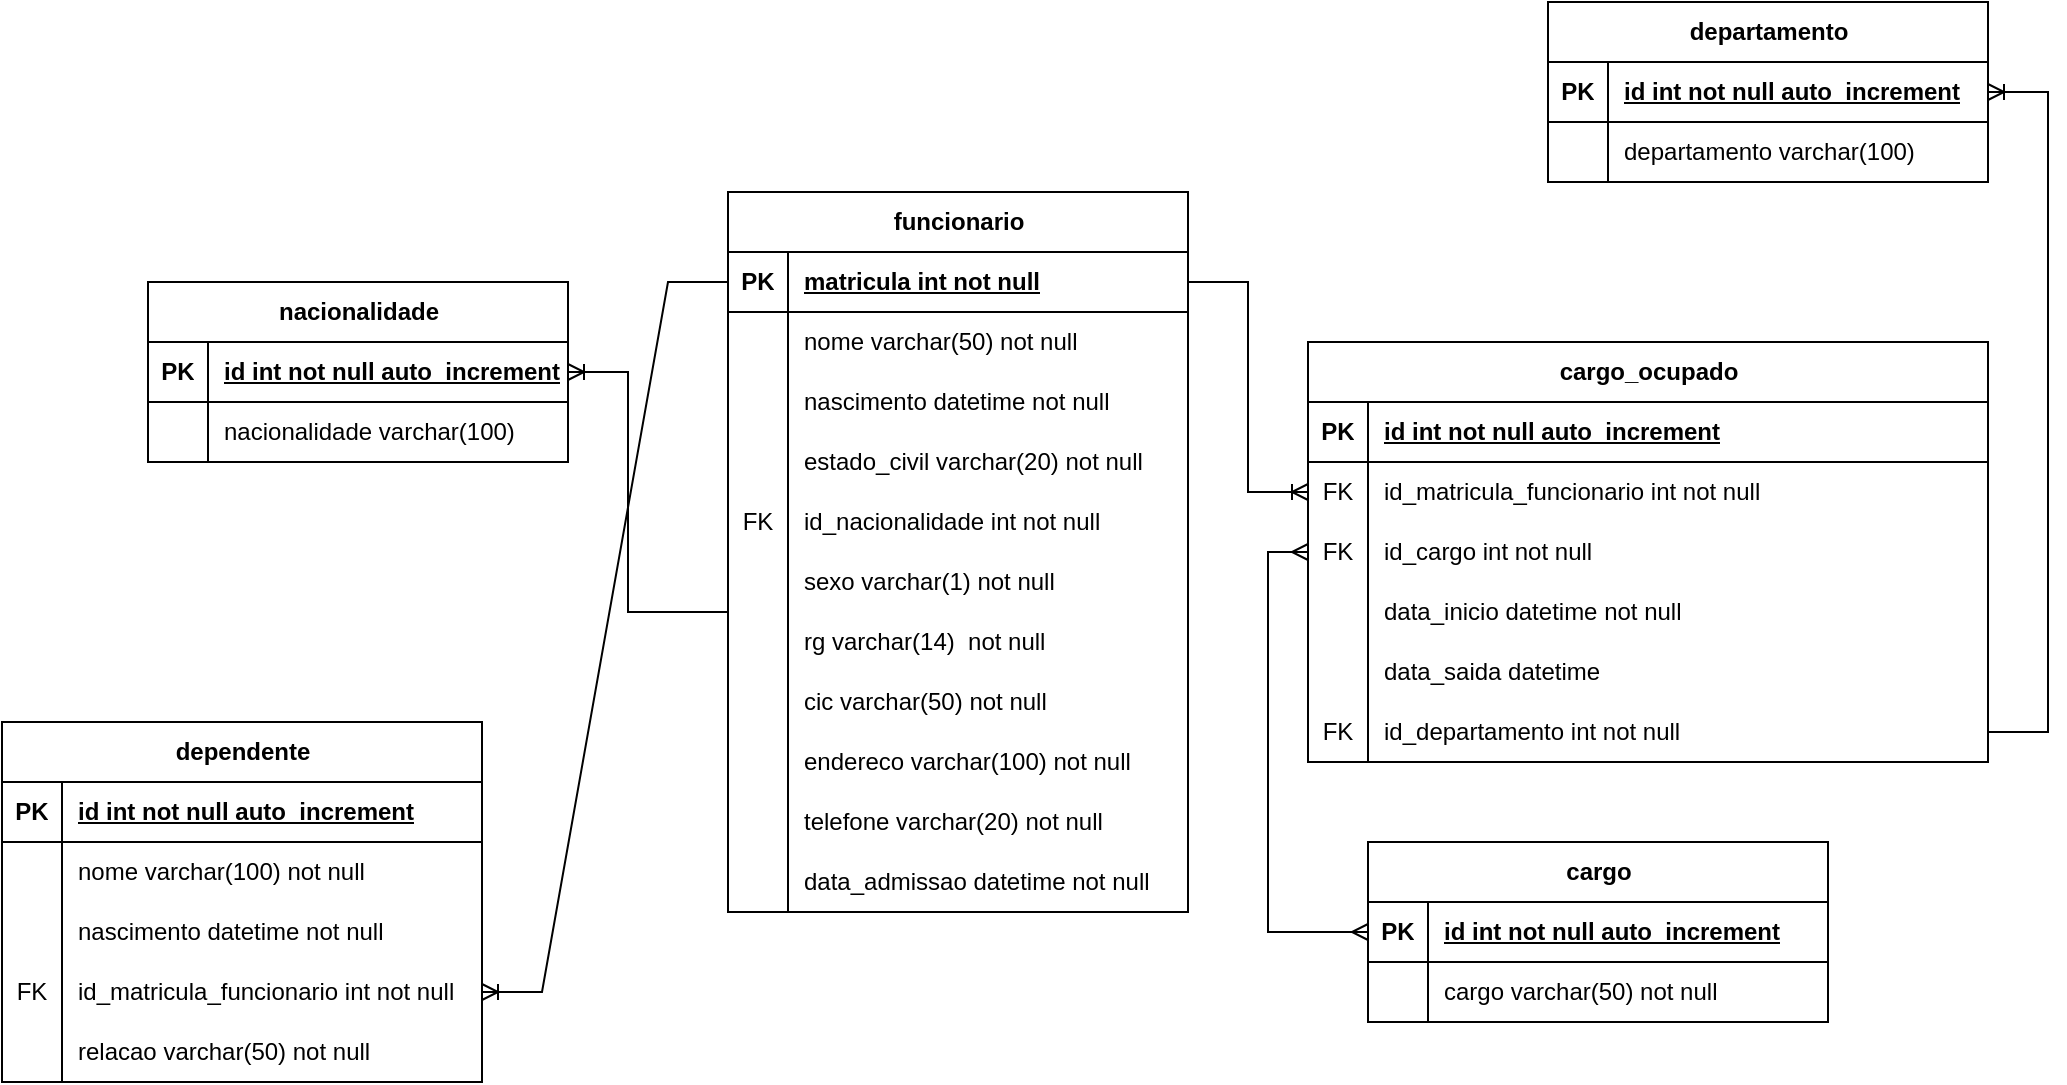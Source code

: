 <mxfile version="24.2.1" type="github">
  <diagram name="Página-1" id="1TtFpi8Hi0oZ-xvCRigc">
    <mxGraphModel dx="2086" dy="672" grid="1" gridSize="10" guides="1" tooltips="1" connect="1" arrows="1" fold="1" page="1" pageScale="1" pageWidth="827" pageHeight="1169" math="0" shadow="0">
      <root>
        <mxCell id="0" />
        <mxCell id="1" parent="0" />
        <mxCell id="z4eCBJAT22C40zUk5_sK-1" value="funcionario" style="shape=table;startSize=30;container=1;collapsible=1;childLayout=tableLayout;fixedRows=1;rowLines=0;fontStyle=1;align=center;resizeLast=1;html=1;" parent="1" vertex="1">
          <mxGeometry x="-50" y="235" width="230" height="360" as="geometry" />
        </mxCell>
        <mxCell id="z4eCBJAT22C40zUk5_sK-2" value="" style="shape=tableRow;horizontal=0;startSize=0;swimlaneHead=0;swimlaneBody=0;fillColor=none;collapsible=0;dropTarget=0;points=[[0,0.5],[1,0.5]];portConstraint=eastwest;top=0;left=0;right=0;bottom=1;" parent="z4eCBJAT22C40zUk5_sK-1" vertex="1">
          <mxGeometry y="30" width="230" height="30" as="geometry" />
        </mxCell>
        <mxCell id="z4eCBJAT22C40zUk5_sK-3" value="PK" style="shape=partialRectangle;connectable=0;fillColor=none;top=0;left=0;bottom=0;right=0;fontStyle=1;overflow=hidden;whiteSpace=wrap;html=1;" parent="z4eCBJAT22C40zUk5_sK-2" vertex="1">
          <mxGeometry width="30" height="30" as="geometry">
            <mxRectangle width="30" height="30" as="alternateBounds" />
          </mxGeometry>
        </mxCell>
        <mxCell id="z4eCBJAT22C40zUk5_sK-4" value="matricula int not null" style="shape=partialRectangle;connectable=0;fillColor=none;top=0;left=0;bottom=0;right=0;align=left;spacingLeft=6;fontStyle=5;overflow=hidden;whiteSpace=wrap;html=1;" parent="z4eCBJAT22C40zUk5_sK-2" vertex="1">
          <mxGeometry x="30" width="200" height="30" as="geometry">
            <mxRectangle width="200" height="30" as="alternateBounds" />
          </mxGeometry>
        </mxCell>
        <mxCell id="z4eCBJAT22C40zUk5_sK-5" value="" style="shape=tableRow;horizontal=0;startSize=0;swimlaneHead=0;swimlaneBody=0;fillColor=none;collapsible=0;dropTarget=0;points=[[0,0.5],[1,0.5]];portConstraint=eastwest;top=0;left=0;right=0;bottom=0;" parent="z4eCBJAT22C40zUk5_sK-1" vertex="1">
          <mxGeometry y="60" width="230" height="30" as="geometry" />
        </mxCell>
        <mxCell id="z4eCBJAT22C40zUk5_sK-6" value="" style="shape=partialRectangle;connectable=0;fillColor=none;top=0;left=0;bottom=0;right=0;editable=1;overflow=hidden;whiteSpace=wrap;html=1;" parent="z4eCBJAT22C40zUk5_sK-5" vertex="1">
          <mxGeometry width="30" height="30" as="geometry">
            <mxRectangle width="30" height="30" as="alternateBounds" />
          </mxGeometry>
        </mxCell>
        <mxCell id="z4eCBJAT22C40zUk5_sK-7" value="nome varchar(50) not null" style="shape=partialRectangle;connectable=0;fillColor=none;top=0;left=0;bottom=0;right=0;align=left;spacingLeft=6;overflow=hidden;whiteSpace=wrap;html=1;" parent="z4eCBJAT22C40zUk5_sK-5" vertex="1">
          <mxGeometry x="30" width="200" height="30" as="geometry">
            <mxRectangle width="200" height="30" as="alternateBounds" />
          </mxGeometry>
        </mxCell>
        <mxCell id="z4eCBJAT22C40zUk5_sK-8" value="" style="shape=tableRow;horizontal=0;startSize=0;swimlaneHead=0;swimlaneBody=0;fillColor=none;collapsible=0;dropTarget=0;points=[[0,0.5],[1,0.5]];portConstraint=eastwest;top=0;left=0;right=0;bottom=0;" parent="z4eCBJAT22C40zUk5_sK-1" vertex="1">
          <mxGeometry y="90" width="230" height="30" as="geometry" />
        </mxCell>
        <mxCell id="z4eCBJAT22C40zUk5_sK-9" value="" style="shape=partialRectangle;connectable=0;fillColor=none;top=0;left=0;bottom=0;right=0;editable=1;overflow=hidden;whiteSpace=wrap;html=1;" parent="z4eCBJAT22C40zUk5_sK-8" vertex="1">
          <mxGeometry width="30" height="30" as="geometry">
            <mxRectangle width="30" height="30" as="alternateBounds" />
          </mxGeometry>
        </mxCell>
        <mxCell id="z4eCBJAT22C40zUk5_sK-10" value="nascimento datetime not null" style="shape=partialRectangle;connectable=0;fillColor=none;top=0;left=0;bottom=0;right=0;align=left;spacingLeft=6;overflow=hidden;whiteSpace=wrap;html=1;" parent="z4eCBJAT22C40zUk5_sK-8" vertex="1">
          <mxGeometry x="30" width="200" height="30" as="geometry">
            <mxRectangle width="200" height="30" as="alternateBounds" />
          </mxGeometry>
        </mxCell>
        <mxCell id="z4eCBJAT22C40zUk5_sK-11" value="" style="shape=tableRow;horizontal=0;startSize=0;swimlaneHead=0;swimlaneBody=0;fillColor=none;collapsible=0;dropTarget=0;points=[[0,0.5],[1,0.5]];portConstraint=eastwest;top=0;left=0;right=0;bottom=0;" parent="z4eCBJAT22C40zUk5_sK-1" vertex="1">
          <mxGeometry y="120" width="230" height="30" as="geometry" />
        </mxCell>
        <mxCell id="z4eCBJAT22C40zUk5_sK-12" value="" style="shape=partialRectangle;connectable=0;fillColor=none;top=0;left=0;bottom=0;right=0;editable=1;overflow=hidden;whiteSpace=wrap;html=1;" parent="z4eCBJAT22C40zUk5_sK-11" vertex="1">
          <mxGeometry width="30" height="30" as="geometry">
            <mxRectangle width="30" height="30" as="alternateBounds" />
          </mxGeometry>
        </mxCell>
        <mxCell id="z4eCBJAT22C40zUk5_sK-13" value="estado_civil varchar(20) not null" style="shape=partialRectangle;connectable=0;fillColor=none;top=0;left=0;bottom=0;right=0;align=left;spacingLeft=6;overflow=hidden;whiteSpace=wrap;html=1;" parent="z4eCBJAT22C40zUk5_sK-11" vertex="1">
          <mxGeometry x="30" width="200" height="30" as="geometry">
            <mxRectangle width="200" height="30" as="alternateBounds" />
          </mxGeometry>
        </mxCell>
        <mxCell id="z4eCBJAT22C40zUk5_sK-15" value="" style="shape=tableRow;horizontal=0;startSize=0;swimlaneHead=0;swimlaneBody=0;fillColor=none;collapsible=0;dropTarget=0;points=[[0,0.5],[1,0.5]];portConstraint=eastwest;top=0;left=0;right=0;bottom=0;" parent="z4eCBJAT22C40zUk5_sK-1" vertex="1">
          <mxGeometry y="150" width="230" height="30" as="geometry" />
        </mxCell>
        <mxCell id="z4eCBJAT22C40zUk5_sK-16" value="FK" style="shape=partialRectangle;connectable=0;fillColor=none;top=0;left=0;bottom=0;right=0;editable=1;overflow=hidden;whiteSpace=wrap;html=1;" parent="z4eCBJAT22C40zUk5_sK-15" vertex="1">
          <mxGeometry width="30" height="30" as="geometry">
            <mxRectangle width="30" height="30" as="alternateBounds" />
          </mxGeometry>
        </mxCell>
        <mxCell id="z4eCBJAT22C40zUk5_sK-17" value="id_nacionalidade int not null" style="shape=partialRectangle;connectable=0;fillColor=none;top=0;left=0;bottom=0;right=0;align=left;spacingLeft=6;overflow=hidden;whiteSpace=wrap;html=1;" parent="z4eCBJAT22C40zUk5_sK-15" vertex="1">
          <mxGeometry x="30" width="200" height="30" as="geometry">
            <mxRectangle width="200" height="30" as="alternateBounds" />
          </mxGeometry>
        </mxCell>
        <mxCell id="z4eCBJAT22C40zUk5_sK-18" value="" style="shape=tableRow;horizontal=0;startSize=0;swimlaneHead=0;swimlaneBody=0;fillColor=none;collapsible=0;dropTarget=0;points=[[0,0.5],[1,0.5]];portConstraint=eastwest;top=0;left=0;right=0;bottom=0;" parent="z4eCBJAT22C40zUk5_sK-1" vertex="1">
          <mxGeometry y="180" width="230" height="30" as="geometry" />
        </mxCell>
        <mxCell id="z4eCBJAT22C40zUk5_sK-19" value="" style="shape=partialRectangle;connectable=0;fillColor=none;top=0;left=0;bottom=0;right=0;editable=1;overflow=hidden;whiteSpace=wrap;html=1;" parent="z4eCBJAT22C40zUk5_sK-18" vertex="1">
          <mxGeometry width="30" height="30" as="geometry">
            <mxRectangle width="30" height="30" as="alternateBounds" />
          </mxGeometry>
        </mxCell>
        <mxCell id="z4eCBJAT22C40zUk5_sK-20" value="sexo varchar(1) not null" style="shape=partialRectangle;connectable=0;fillColor=none;top=0;left=0;bottom=0;right=0;align=left;spacingLeft=6;overflow=hidden;whiteSpace=wrap;html=1;" parent="z4eCBJAT22C40zUk5_sK-18" vertex="1">
          <mxGeometry x="30" width="200" height="30" as="geometry">
            <mxRectangle width="200" height="30" as="alternateBounds" />
          </mxGeometry>
        </mxCell>
        <mxCell id="z4eCBJAT22C40zUk5_sK-21" value="" style="shape=tableRow;horizontal=0;startSize=0;swimlaneHead=0;swimlaneBody=0;fillColor=none;collapsible=0;dropTarget=0;points=[[0,0.5],[1,0.5]];portConstraint=eastwest;top=0;left=0;right=0;bottom=0;" parent="z4eCBJAT22C40zUk5_sK-1" vertex="1">
          <mxGeometry y="210" width="230" height="30" as="geometry" />
        </mxCell>
        <mxCell id="z4eCBJAT22C40zUk5_sK-22" value="" style="shape=partialRectangle;connectable=0;fillColor=none;top=0;left=0;bottom=0;right=0;editable=1;overflow=hidden;whiteSpace=wrap;html=1;" parent="z4eCBJAT22C40zUk5_sK-21" vertex="1">
          <mxGeometry width="30" height="30" as="geometry">
            <mxRectangle width="30" height="30" as="alternateBounds" />
          </mxGeometry>
        </mxCell>
        <mxCell id="z4eCBJAT22C40zUk5_sK-23" value="rg varchar(14)&amp;nbsp; not null" style="shape=partialRectangle;connectable=0;fillColor=none;top=0;left=0;bottom=0;right=0;align=left;spacingLeft=6;overflow=hidden;whiteSpace=wrap;html=1;" parent="z4eCBJAT22C40zUk5_sK-21" vertex="1">
          <mxGeometry x="30" width="200" height="30" as="geometry">
            <mxRectangle width="200" height="30" as="alternateBounds" />
          </mxGeometry>
        </mxCell>
        <mxCell id="z4eCBJAT22C40zUk5_sK-24" value="" style="shape=tableRow;horizontal=0;startSize=0;swimlaneHead=0;swimlaneBody=0;fillColor=none;collapsible=0;dropTarget=0;points=[[0,0.5],[1,0.5]];portConstraint=eastwest;top=0;left=0;right=0;bottom=0;" parent="z4eCBJAT22C40zUk5_sK-1" vertex="1">
          <mxGeometry y="240" width="230" height="30" as="geometry" />
        </mxCell>
        <mxCell id="z4eCBJAT22C40zUk5_sK-25" value="" style="shape=partialRectangle;connectable=0;fillColor=none;top=0;left=0;bottom=0;right=0;editable=1;overflow=hidden;whiteSpace=wrap;html=1;" parent="z4eCBJAT22C40zUk5_sK-24" vertex="1">
          <mxGeometry width="30" height="30" as="geometry">
            <mxRectangle width="30" height="30" as="alternateBounds" />
          </mxGeometry>
        </mxCell>
        <mxCell id="z4eCBJAT22C40zUk5_sK-26" value="cic varchar(50) not null" style="shape=partialRectangle;connectable=0;fillColor=none;top=0;left=0;bottom=0;right=0;align=left;spacingLeft=6;overflow=hidden;whiteSpace=wrap;html=1;" parent="z4eCBJAT22C40zUk5_sK-24" vertex="1">
          <mxGeometry x="30" width="200" height="30" as="geometry">
            <mxRectangle width="200" height="30" as="alternateBounds" />
          </mxGeometry>
        </mxCell>
        <mxCell id="z4eCBJAT22C40zUk5_sK-27" value="" style="shape=tableRow;horizontal=0;startSize=0;swimlaneHead=0;swimlaneBody=0;fillColor=none;collapsible=0;dropTarget=0;points=[[0,0.5],[1,0.5]];portConstraint=eastwest;top=0;left=0;right=0;bottom=0;" parent="z4eCBJAT22C40zUk5_sK-1" vertex="1">
          <mxGeometry y="270" width="230" height="30" as="geometry" />
        </mxCell>
        <mxCell id="z4eCBJAT22C40zUk5_sK-28" value="" style="shape=partialRectangle;connectable=0;fillColor=none;top=0;left=0;bottom=0;right=0;editable=1;overflow=hidden;whiteSpace=wrap;html=1;" parent="z4eCBJAT22C40zUk5_sK-27" vertex="1">
          <mxGeometry width="30" height="30" as="geometry">
            <mxRectangle width="30" height="30" as="alternateBounds" />
          </mxGeometry>
        </mxCell>
        <mxCell id="z4eCBJAT22C40zUk5_sK-29" value="endereco varchar(100) not null" style="shape=partialRectangle;connectable=0;fillColor=none;top=0;left=0;bottom=0;right=0;align=left;spacingLeft=6;overflow=hidden;whiteSpace=wrap;html=1;" parent="z4eCBJAT22C40zUk5_sK-27" vertex="1">
          <mxGeometry x="30" width="200" height="30" as="geometry">
            <mxRectangle width="200" height="30" as="alternateBounds" />
          </mxGeometry>
        </mxCell>
        <mxCell id="z4eCBJAT22C40zUk5_sK-30" value="" style="shape=tableRow;horizontal=0;startSize=0;swimlaneHead=0;swimlaneBody=0;fillColor=none;collapsible=0;dropTarget=0;points=[[0,0.5],[1,0.5]];portConstraint=eastwest;top=0;left=0;right=0;bottom=0;" parent="z4eCBJAT22C40zUk5_sK-1" vertex="1">
          <mxGeometry y="300" width="230" height="30" as="geometry" />
        </mxCell>
        <mxCell id="z4eCBJAT22C40zUk5_sK-31" value="" style="shape=partialRectangle;connectable=0;fillColor=none;top=0;left=0;bottom=0;right=0;editable=1;overflow=hidden;whiteSpace=wrap;html=1;" parent="z4eCBJAT22C40zUk5_sK-30" vertex="1">
          <mxGeometry width="30" height="30" as="geometry">
            <mxRectangle width="30" height="30" as="alternateBounds" />
          </mxGeometry>
        </mxCell>
        <mxCell id="z4eCBJAT22C40zUk5_sK-32" value="telefone varchar(20) not null" style="shape=partialRectangle;connectable=0;fillColor=none;top=0;left=0;bottom=0;right=0;align=left;spacingLeft=6;overflow=hidden;whiteSpace=wrap;html=1;" parent="z4eCBJAT22C40zUk5_sK-30" vertex="1">
          <mxGeometry x="30" width="200" height="30" as="geometry">
            <mxRectangle width="200" height="30" as="alternateBounds" />
          </mxGeometry>
        </mxCell>
        <mxCell id="z4eCBJAT22C40zUk5_sK-33" value="" style="shape=tableRow;horizontal=0;startSize=0;swimlaneHead=0;swimlaneBody=0;fillColor=none;collapsible=0;dropTarget=0;points=[[0,0.5],[1,0.5]];portConstraint=eastwest;top=0;left=0;right=0;bottom=0;" parent="z4eCBJAT22C40zUk5_sK-1" vertex="1">
          <mxGeometry y="330" width="230" height="30" as="geometry" />
        </mxCell>
        <mxCell id="z4eCBJAT22C40zUk5_sK-34" value="" style="shape=partialRectangle;connectable=0;fillColor=none;top=0;left=0;bottom=0;right=0;editable=1;overflow=hidden;whiteSpace=wrap;html=1;" parent="z4eCBJAT22C40zUk5_sK-33" vertex="1">
          <mxGeometry width="30" height="30" as="geometry">
            <mxRectangle width="30" height="30" as="alternateBounds" />
          </mxGeometry>
        </mxCell>
        <mxCell id="z4eCBJAT22C40zUk5_sK-35" value="data_admissao datetime not null" style="shape=partialRectangle;connectable=0;fillColor=none;top=0;left=0;bottom=0;right=0;align=left;spacingLeft=6;overflow=hidden;whiteSpace=wrap;html=1;" parent="z4eCBJAT22C40zUk5_sK-33" vertex="1">
          <mxGeometry x="30" width="200" height="30" as="geometry">
            <mxRectangle width="200" height="30" as="alternateBounds" />
          </mxGeometry>
        </mxCell>
        <mxCell id="z4eCBJAT22C40zUk5_sK-42" value="cargo" style="shape=table;startSize=30;container=1;collapsible=1;childLayout=tableLayout;fixedRows=1;rowLines=0;fontStyle=1;align=center;resizeLast=1;html=1;" parent="1" vertex="1">
          <mxGeometry x="270" y="560" width="230" height="90" as="geometry" />
        </mxCell>
        <mxCell id="z4eCBJAT22C40zUk5_sK-43" value="" style="shape=tableRow;horizontal=0;startSize=0;swimlaneHead=0;swimlaneBody=0;fillColor=none;collapsible=0;dropTarget=0;points=[[0,0.5],[1,0.5]];portConstraint=eastwest;top=0;left=0;right=0;bottom=1;" parent="z4eCBJAT22C40zUk5_sK-42" vertex="1">
          <mxGeometry y="30" width="230" height="30" as="geometry" />
        </mxCell>
        <mxCell id="z4eCBJAT22C40zUk5_sK-44" value="PK" style="shape=partialRectangle;connectable=0;fillColor=none;top=0;left=0;bottom=0;right=0;fontStyle=1;overflow=hidden;whiteSpace=wrap;html=1;" parent="z4eCBJAT22C40zUk5_sK-43" vertex="1">
          <mxGeometry width="30" height="30" as="geometry">
            <mxRectangle width="30" height="30" as="alternateBounds" />
          </mxGeometry>
        </mxCell>
        <mxCell id="z4eCBJAT22C40zUk5_sK-45" value="id int not null auto_increment" style="shape=partialRectangle;connectable=0;fillColor=none;top=0;left=0;bottom=0;right=0;align=left;spacingLeft=6;fontStyle=5;overflow=hidden;whiteSpace=wrap;html=1;" parent="z4eCBJAT22C40zUk5_sK-43" vertex="1">
          <mxGeometry x="30" width="200" height="30" as="geometry">
            <mxRectangle width="200" height="30" as="alternateBounds" />
          </mxGeometry>
        </mxCell>
        <mxCell id="z4eCBJAT22C40zUk5_sK-46" value="" style="shape=tableRow;horizontal=0;startSize=0;swimlaneHead=0;swimlaneBody=0;fillColor=none;collapsible=0;dropTarget=0;points=[[0,0.5],[1,0.5]];portConstraint=eastwest;top=0;left=0;right=0;bottom=0;" parent="z4eCBJAT22C40zUk5_sK-42" vertex="1">
          <mxGeometry y="60" width="230" height="30" as="geometry" />
        </mxCell>
        <mxCell id="z4eCBJAT22C40zUk5_sK-47" value="" style="shape=partialRectangle;connectable=0;fillColor=none;top=0;left=0;bottom=0;right=0;editable=1;overflow=hidden;whiteSpace=wrap;html=1;" parent="z4eCBJAT22C40zUk5_sK-46" vertex="1">
          <mxGeometry width="30" height="30" as="geometry">
            <mxRectangle width="30" height="30" as="alternateBounds" />
          </mxGeometry>
        </mxCell>
        <mxCell id="z4eCBJAT22C40zUk5_sK-48" value="cargo varchar(50) not null" style="shape=partialRectangle;connectable=0;fillColor=none;top=0;left=0;bottom=0;right=0;align=left;spacingLeft=6;overflow=hidden;whiteSpace=wrap;html=1;" parent="z4eCBJAT22C40zUk5_sK-46" vertex="1">
          <mxGeometry x="30" width="200" height="30" as="geometry">
            <mxRectangle width="200" height="30" as="alternateBounds" />
          </mxGeometry>
        </mxCell>
        <mxCell id="z4eCBJAT22C40zUk5_sK-55" value="cargo_ocupado" style="shape=table;startSize=30;container=1;collapsible=1;childLayout=tableLayout;fixedRows=1;rowLines=0;fontStyle=1;align=center;resizeLast=1;html=1;" parent="1" vertex="1">
          <mxGeometry x="240" y="310" width="340" height="210" as="geometry" />
        </mxCell>
        <mxCell id="z4eCBJAT22C40zUk5_sK-56" value="" style="shape=tableRow;horizontal=0;startSize=0;swimlaneHead=0;swimlaneBody=0;fillColor=none;collapsible=0;dropTarget=0;points=[[0,0.5],[1,0.5]];portConstraint=eastwest;top=0;left=0;right=0;bottom=1;" parent="z4eCBJAT22C40zUk5_sK-55" vertex="1">
          <mxGeometry y="30" width="340" height="30" as="geometry" />
        </mxCell>
        <mxCell id="z4eCBJAT22C40zUk5_sK-57" value="PK" style="shape=partialRectangle;connectable=0;fillColor=none;top=0;left=0;bottom=0;right=0;fontStyle=1;overflow=hidden;whiteSpace=wrap;html=1;" parent="z4eCBJAT22C40zUk5_sK-56" vertex="1">
          <mxGeometry width="30" height="30" as="geometry">
            <mxRectangle width="30" height="30" as="alternateBounds" />
          </mxGeometry>
        </mxCell>
        <mxCell id="z4eCBJAT22C40zUk5_sK-58" value="id int not null auto_increment" style="shape=partialRectangle;connectable=0;fillColor=none;top=0;left=0;bottom=0;right=0;align=left;spacingLeft=6;fontStyle=5;overflow=hidden;whiteSpace=wrap;html=1;" parent="z4eCBJAT22C40zUk5_sK-56" vertex="1">
          <mxGeometry x="30" width="310" height="30" as="geometry">
            <mxRectangle width="310" height="30" as="alternateBounds" />
          </mxGeometry>
        </mxCell>
        <mxCell id="z4eCBJAT22C40zUk5_sK-59" value="" style="shape=tableRow;horizontal=0;startSize=0;swimlaneHead=0;swimlaneBody=0;fillColor=none;collapsible=0;dropTarget=0;points=[[0,0.5],[1,0.5]];portConstraint=eastwest;top=0;left=0;right=0;bottom=0;" parent="z4eCBJAT22C40zUk5_sK-55" vertex="1">
          <mxGeometry y="60" width="340" height="30" as="geometry" />
        </mxCell>
        <mxCell id="z4eCBJAT22C40zUk5_sK-60" value="FK" style="shape=partialRectangle;connectable=0;fillColor=none;top=0;left=0;bottom=0;right=0;editable=1;overflow=hidden;whiteSpace=wrap;html=1;" parent="z4eCBJAT22C40zUk5_sK-59" vertex="1">
          <mxGeometry width="30" height="30" as="geometry">
            <mxRectangle width="30" height="30" as="alternateBounds" />
          </mxGeometry>
        </mxCell>
        <mxCell id="z4eCBJAT22C40zUk5_sK-61" value="id_matricula_funcionario int not null&amp;nbsp;" style="shape=partialRectangle;connectable=0;fillColor=none;top=0;left=0;bottom=0;right=0;align=left;spacingLeft=6;overflow=hidden;whiteSpace=wrap;html=1;" parent="z4eCBJAT22C40zUk5_sK-59" vertex="1">
          <mxGeometry x="30" width="310" height="30" as="geometry">
            <mxRectangle width="310" height="30" as="alternateBounds" />
          </mxGeometry>
        </mxCell>
        <mxCell id="z4eCBJAT22C40zUk5_sK-62" value="" style="shape=tableRow;horizontal=0;startSize=0;swimlaneHead=0;swimlaneBody=0;fillColor=none;collapsible=0;dropTarget=0;points=[[0,0.5],[1,0.5]];portConstraint=eastwest;top=0;left=0;right=0;bottom=0;" parent="z4eCBJAT22C40zUk5_sK-55" vertex="1">
          <mxGeometry y="90" width="340" height="30" as="geometry" />
        </mxCell>
        <mxCell id="z4eCBJAT22C40zUk5_sK-63" value="FK" style="shape=partialRectangle;connectable=0;fillColor=none;top=0;left=0;bottom=0;right=0;editable=1;overflow=hidden;whiteSpace=wrap;html=1;" parent="z4eCBJAT22C40zUk5_sK-62" vertex="1">
          <mxGeometry width="30" height="30" as="geometry">
            <mxRectangle width="30" height="30" as="alternateBounds" />
          </mxGeometry>
        </mxCell>
        <mxCell id="z4eCBJAT22C40zUk5_sK-64" value="id_cargo int not null" style="shape=partialRectangle;connectable=0;fillColor=none;top=0;left=0;bottom=0;right=0;align=left;spacingLeft=6;overflow=hidden;whiteSpace=wrap;html=1;" parent="z4eCBJAT22C40zUk5_sK-62" vertex="1">
          <mxGeometry x="30" width="310" height="30" as="geometry">
            <mxRectangle width="310" height="30" as="alternateBounds" />
          </mxGeometry>
        </mxCell>
        <mxCell id="z4eCBJAT22C40zUk5_sK-65" value="" style="shape=tableRow;horizontal=0;startSize=0;swimlaneHead=0;swimlaneBody=0;fillColor=none;collapsible=0;dropTarget=0;points=[[0,0.5],[1,0.5]];portConstraint=eastwest;top=0;left=0;right=0;bottom=0;" parent="z4eCBJAT22C40zUk5_sK-55" vertex="1">
          <mxGeometry y="120" width="340" height="30" as="geometry" />
        </mxCell>
        <mxCell id="z4eCBJAT22C40zUk5_sK-66" value="" style="shape=partialRectangle;connectable=0;fillColor=none;top=0;left=0;bottom=0;right=0;editable=1;overflow=hidden;whiteSpace=wrap;html=1;" parent="z4eCBJAT22C40zUk5_sK-65" vertex="1">
          <mxGeometry width="30" height="30" as="geometry">
            <mxRectangle width="30" height="30" as="alternateBounds" />
          </mxGeometry>
        </mxCell>
        <mxCell id="z4eCBJAT22C40zUk5_sK-67" value="data_inicio datetime not null" style="shape=partialRectangle;connectable=0;fillColor=none;top=0;left=0;bottom=0;right=0;align=left;spacingLeft=6;overflow=hidden;whiteSpace=wrap;html=1;" parent="z4eCBJAT22C40zUk5_sK-65" vertex="1">
          <mxGeometry x="30" width="310" height="30" as="geometry">
            <mxRectangle width="310" height="30" as="alternateBounds" />
          </mxGeometry>
        </mxCell>
        <mxCell id="z4eCBJAT22C40zUk5_sK-68" value="" style="shape=tableRow;horizontal=0;startSize=0;swimlaneHead=0;swimlaneBody=0;fillColor=none;collapsible=0;dropTarget=0;points=[[0,0.5],[1,0.5]];portConstraint=eastwest;top=0;left=0;right=0;bottom=0;" parent="z4eCBJAT22C40zUk5_sK-55" vertex="1">
          <mxGeometry y="150" width="340" height="30" as="geometry" />
        </mxCell>
        <mxCell id="z4eCBJAT22C40zUk5_sK-69" value="" style="shape=partialRectangle;connectable=0;fillColor=none;top=0;left=0;bottom=0;right=0;editable=1;overflow=hidden;whiteSpace=wrap;html=1;" parent="z4eCBJAT22C40zUk5_sK-68" vertex="1">
          <mxGeometry width="30" height="30" as="geometry">
            <mxRectangle width="30" height="30" as="alternateBounds" />
          </mxGeometry>
        </mxCell>
        <mxCell id="z4eCBJAT22C40zUk5_sK-70" value="data_saida datetime" style="shape=partialRectangle;connectable=0;fillColor=none;top=0;left=0;bottom=0;right=0;align=left;spacingLeft=6;overflow=hidden;whiteSpace=wrap;html=1;" parent="z4eCBJAT22C40zUk5_sK-68" vertex="1">
          <mxGeometry x="30" width="310" height="30" as="geometry">
            <mxRectangle width="310" height="30" as="alternateBounds" />
          </mxGeometry>
        </mxCell>
        <mxCell id="c5dxAG_aaDILn6Ij3w8b-14" value="" style="shape=tableRow;horizontal=0;startSize=0;swimlaneHead=0;swimlaneBody=0;fillColor=none;collapsible=0;dropTarget=0;points=[[0,0.5],[1,0.5]];portConstraint=eastwest;top=0;left=0;right=0;bottom=0;" vertex="1" parent="z4eCBJAT22C40zUk5_sK-55">
          <mxGeometry y="180" width="340" height="30" as="geometry" />
        </mxCell>
        <mxCell id="c5dxAG_aaDILn6Ij3w8b-15" value="FK" style="shape=partialRectangle;connectable=0;fillColor=none;top=0;left=0;bottom=0;right=0;editable=1;overflow=hidden;whiteSpace=wrap;html=1;" vertex="1" parent="c5dxAG_aaDILn6Ij3w8b-14">
          <mxGeometry width="30" height="30" as="geometry">
            <mxRectangle width="30" height="30" as="alternateBounds" />
          </mxGeometry>
        </mxCell>
        <mxCell id="c5dxAG_aaDILn6Ij3w8b-16" value="id_departamento int not null" style="shape=partialRectangle;connectable=0;fillColor=none;top=0;left=0;bottom=0;right=0;align=left;spacingLeft=6;overflow=hidden;whiteSpace=wrap;html=1;" vertex="1" parent="c5dxAG_aaDILn6Ij3w8b-14">
          <mxGeometry x="30" width="310" height="30" as="geometry">
            <mxRectangle width="310" height="30" as="alternateBounds" />
          </mxGeometry>
        </mxCell>
        <mxCell id="z4eCBJAT22C40zUk5_sK-71" value="nacionalidade" style="shape=table;startSize=30;container=1;collapsible=1;childLayout=tableLayout;fixedRows=1;rowLines=0;fontStyle=1;align=center;resizeLast=1;html=1;" parent="1" vertex="1">
          <mxGeometry x="-340" y="280" width="210" height="90" as="geometry" />
        </mxCell>
        <mxCell id="z4eCBJAT22C40zUk5_sK-72" value="" style="shape=tableRow;horizontal=0;startSize=0;swimlaneHead=0;swimlaneBody=0;fillColor=none;collapsible=0;dropTarget=0;points=[[0,0.5],[1,0.5]];portConstraint=eastwest;top=0;left=0;right=0;bottom=1;" parent="z4eCBJAT22C40zUk5_sK-71" vertex="1">
          <mxGeometry y="30" width="210" height="30" as="geometry" />
        </mxCell>
        <mxCell id="z4eCBJAT22C40zUk5_sK-73" value="PK" style="shape=partialRectangle;connectable=0;fillColor=none;top=0;left=0;bottom=0;right=0;fontStyle=1;overflow=hidden;whiteSpace=wrap;html=1;" parent="z4eCBJAT22C40zUk5_sK-72" vertex="1">
          <mxGeometry width="30" height="30" as="geometry">
            <mxRectangle width="30" height="30" as="alternateBounds" />
          </mxGeometry>
        </mxCell>
        <mxCell id="z4eCBJAT22C40zUk5_sK-74" value="id int not null auto_increment" style="shape=partialRectangle;connectable=0;fillColor=none;top=0;left=0;bottom=0;right=0;align=left;spacingLeft=6;fontStyle=5;overflow=hidden;whiteSpace=wrap;html=1;" parent="z4eCBJAT22C40zUk5_sK-72" vertex="1">
          <mxGeometry x="30" width="180" height="30" as="geometry">
            <mxRectangle width="180" height="30" as="alternateBounds" />
          </mxGeometry>
        </mxCell>
        <mxCell id="z4eCBJAT22C40zUk5_sK-75" value="" style="shape=tableRow;horizontal=0;startSize=0;swimlaneHead=0;swimlaneBody=0;fillColor=none;collapsible=0;dropTarget=0;points=[[0,0.5],[1,0.5]];portConstraint=eastwest;top=0;left=0;right=0;bottom=0;" parent="z4eCBJAT22C40zUk5_sK-71" vertex="1">
          <mxGeometry y="60" width="210" height="30" as="geometry" />
        </mxCell>
        <mxCell id="z4eCBJAT22C40zUk5_sK-76" value="" style="shape=partialRectangle;connectable=0;fillColor=none;top=0;left=0;bottom=0;right=0;editable=1;overflow=hidden;whiteSpace=wrap;html=1;" parent="z4eCBJAT22C40zUk5_sK-75" vertex="1">
          <mxGeometry width="30" height="30" as="geometry">
            <mxRectangle width="30" height="30" as="alternateBounds" />
          </mxGeometry>
        </mxCell>
        <mxCell id="z4eCBJAT22C40zUk5_sK-77" value="nacionalidade varchar(100)" style="shape=partialRectangle;connectable=0;fillColor=none;top=0;left=0;bottom=0;right=0;align=left;spacingLeft=6;overflow=hidden;whiteSpace=wrap;html=1;" parent="z4eCBJAT22C40zUk5_sK-75" vertex="1">
          <mxGeometry x="30" width="180" height="30" as="geometry">
            <mxRectangle width="180" height="30" as="alternateBounds" />
          </mxGeometry>
        </mxCell>
        <mxCell id="z4eCBJAT22C40zUk5_sK-88" value="" style="fontSize=12;html=1;endArrow=ERoneToMany;rounded=0;orthogonal=0;edgeStyle=orthogonalEdgeStyle;elbow=vertical;entryX=1;entryY=0.5;entryDx=0;entryDy=0;exitX=0;exitY=0.5;exitDx=0;exitDy=0;" parent="1" source="z4eCBJAT22C40zUk5_sK-15" target="z4eCBJAT22C40zUk5_sK-72" edge="1">
          <mxGeometry width="100" height="100" relative="1" as="geometry">
            <mxPoint x="-150" y="580" as="sourcePoint" />
            <mxPoint x="-160" y="430" as="targetPoint" />
            <Array as="points">
              <mxPoint x="-100" y="445" />
              <mxPoint x="-100" y="325" />
            </Array>
          </mxGeometry>
        </mxCell>
        <mxCell id="z4eCBJAT22C40zUk5_sK-89" value="" style="fontSize=12;html=1;endArrow=ERmany;startArrow=ERmany;rounded=0;entryX=0;entryY=0.5;entryDx=0;entryDy=0;exitX=0;exitY=0.5;exitDx=0;exitDy=0;edgeStyle=elbowEdgeStyle;" parent="1" source="z4eCBJAT22C40zUk5_sK-62" target="z4eCBJAT22C40zUk5_sK-43" edge="1">
          <mxGeometry width="100" height="100" relative="1" as="geometry">
            <mxPoint y="430" as="sourcePoint" />
            <mxPoint x="100" y="330" as="targetPoint" />
            <Array as="points">
              <mxPoint x="220" y="480" />
            </Array>
          </mxGeometry>
        </mxCell>
        <mxCell id="z4eCBJAT22C40zUk5_sK-90" value="" style="edgeStyle=entityRelationEdgeStyle;fontSize=12;html=1;endArrow=ERoneToMany;rounded=0;entryX=0;entryY=0.5;entryDx=0;entryDy=0;exitX=1;exitY=0.5;exitDx=0;exitDy=0;" parent="1" source="z4eCBJAT22C40zUk5_sK-2" target="z4eCBJAT22C40zUk5_sK-59" edge="1">
          <mxGeometry width="100" height="100" relative="1" as="geometry">
            <mxPoint x="170" y="780" as="sourcePoint" />
            <mxPoint x="270" y="680" as="targetPoint" />
          </mxGeometry>
        </mxCell>
        <mxCell id="c5dxAG_aaDILn6Ij3w8b-1" value="departamento" style="shape=table;startSize=30;container=1;collapsible=1;childLayout=tableLayout;fixedRows=1;rowLines=0;fontStyle=1;align=center;resizeLast=1;html=1;" vertex="1" parent="1">
          <mxGeometry x="360" y="140" width="220" height="90" as="geometry" />
        </mxCell>
        <mxCell id="c5dxAG_aaDILn6Ij3w8b-2" value="" style="shape=tableRow;horizontal=0;startSize=0;swimlaneHead=0;swimlaneBody=0;fillColor=none;collapsible=0;dropTarget=0;points=[[0,0.5],[1,0.5]];portConstraint=eastwest;top=0;left=0;right=0;bottom=1;" vertex="1" parent="c5dxAG_aaDILn6Ij3w8b-1">
          <mxGeometry y="30" width="220" height="30" as="geometry" />
        </mxCell>
        <mxCell id="c5dxAG_aaDILn6Ij3w8b-3" value="PK" style="shape=partialRectangle;connectable=0;fillColor=none;top=0;left=0;bottom=0;right=0;fontStyle=1;overflow=hidden;whiteSpace=wrap;html=1;" vertex="1" parent="c5dxAG_aaDILn6Ij3w8b-2">
          <mxGeometry width="30" height="30" as="geometry">
            <mxRectangle width="30" height="30" as="alternateBounds" />
          </mxGeometry>
        </mxCell>
        <mxCell id="c5dxAG_aaDILn6Ij3w8b-4" value="id int not null auto_increment" style="shape=partialRectangle;connectable=0;fillColor=none;top=0;left=0;bottom=0;right=0;align=left;spacingLeft=6;fontStyle=5;overflow=hidden;whiteSpace=wrap;html=1;" vertex="1" parent="c5dxAG_aaDILn6Ij3w8b-2">
          <mxGeometry x="30" width="190" height="30" as="geometry">
            <mxRectangle width="190" height="30" as="alternateBounds" />
          </mxGeometry>
        </mxCell>
        <mxCell id="c5dxAG_aaDILn6Ij3w8b-5" value="" style="shape=tableRow;horizontal=0;startSize=0;swimlaneHead=0;swimlaneBody=0;fillColor=none;collapsible=0;dropTarget=0;points=[[0,0.5],[1,0.5]];portConstraint=eastwest;top=0;left=0;right=0;bottom=0;" vertex="1" parent="c5dxAG_aaDILn6Ij3w8b-1">
          <mxGeometry y="60" width="220" height="30" as="geometry" />
        </mxCell>
        <mxCell id="c5dxAG_aaDILn6Ij3w8b-6" value="" style="shape=partialRectangle;connectable=0;fillColor=none;top=0;left=0;bottom=0;right=0;editable=1;overflow=hidden;whiteSpace=wrap;html=1;" vertex="1" parent="c5dxAG_aaDILn6Ij3w8b-5">
          <mxGeometry width="30" height="30" as="geometry">
            <mxRectangle width="30" height="30" as="alternateBounds" />
          </mxGeometry>
        </mxCell>
        <mxCell id="c5dxAG_aaDILn6Ij3w8b-7" value="departamento varchar(100)" style="shape=partialRectangle;connectable=0;fillColor=none;top=0;left=0;bottom=0;right=0;align=left;spacingLeft=6;overflow=hidden;whiteSpace=wrap;html=1;" vertex="1" parent="c5dxAG_aaDILn6Ij3w8b-5">
          <mxGeometry x="30" width="190" height="30" as="geometry">
            <mxRectangle width="190" height="30" as="alternateBounds" />
          </mxGeometry>
        </mxCell>
        <mxCell id="c5dxAG_aaDILn6Ij3w8b-17" value="" style="edgeStyle=entityRelationEdgeStyle;fontSize=12;html=1;endArrow=ERoneToMany;rounded=0;entryX=1;entryY=0.5;entryDx=0;entryDy=0;" edge="1" parent="1" source="c5dxAG_aaDILn6Ij3w8b-14" target="c5dxAG_aaDILn6Ij3w8b-2">
          <mxGeometry width="100" height="100" relative="1" as="geometry">
            <mxPoint x="590" y="320" as="sourcePoint" />
            <mxPoint x="690" y="220" as="targetPoint" />
            <Array as="points">
              <mxPoint x="690" y="290" />
            </Array>
          </mxGeometry>
        </mxCell>
        <mxCell id="c5dxAG_aaDILn6Ij3w8b-18" value="dependente" style="shape=table;startSize=30;container=1;collapsible=1;childLayout=tableLayout;fixedRows=1;rowLines=0;fontStyle=1;align=center;resizeLast=1;html=1;" vertex="1" parent="1">
          <mxGeometry x="-413" y="500" width="240" height="180" as="geometry" />
        </mxCell>
        <mxCell id="c5dxAG_aaDILn6Ij3w8b-19" value="" style="shape=tableRow;horizontal=0;startSize=0;swimlaneHead=0;swimlaneBody=0;fillColor=none;collapsible=0;dropTarget=0;points=[[0,0.5],[1,0.5]];portConstraint=eastwest;top=0;left=0;right=0;bottom=1;" vertex="1" parent="c5dxAG_aaDILn6Ij3w8b-18">
          <mxGeometry y="30" width="240" height="30" as="geometry" />
        </mxCell>
        <mxCell id="c5dxAG_aaDILn6Ij3w8b-20" value="PK" style="shape=partialRectangle;connectable=0;fillColor=none;top=0;left=0;bottom=0;right=0;fontStyle=1;overflow=hidden;whiteSpace=wrap;html=1;" vertex="1" parent="c5dxAG_aaDILn6Ij3w8b-19">
          <mxGeometry width="30" height="30" as="geometry">
            <mxRectangle width="30" height="30" as="alternateBounds" />
          </mxGeometry>
        </mxCell>
        <mxCell id="c5dxAG_aaDILn6Ij3w8b-21" value="id int not null auto_increment" style="shape=partialRectangle;connectable=0;fillColor=none;top=0;left=0;bottom=0;right=0;align=left;spacingLeft=6;fontStyle=5;overflow=hidden;whiteSpace=wrap;html=1;" vertex="1" parent="c5dxAG_aaDILn6Ij3w8b-19">
          <mxGeometry x="30" width="210" height="30" as="geometry">
            <mxRectangle width="210" height="30" as="alternateBounds" />
          </mxGeometry>
        </mxCell>
        <mxCell id="c5dxAG_aaDILn6Ij3w8b-22" value="" style="shape=tableRow;horizontal=0;startSize=0;swimlaneHead=0;swimlaneBody=0;fillColor=none;collapsible=0;dropTarget=0;points=[[0,0.5],[1,0.5]];portConstraint=eastwest;top=0;left=0;right=0;bottom=0;" vertex="1" parent="c5dxAG_aaDILn6Ij3w8b-18">
          <mxGeometry y="60" width="240" height="30" as="geometry" />
        </mxCell>
        <mxCell id="c5dxAG_aaDILn6Ij3w8b-23" value="" style="shape=partialRectangle;connectable=0;fillColor=none;top=0;left=0;bottom=0;right=0;editable=1;overflow=hidden;whiteSpace=wrap;html=1;" vertex="1" parent="c5dxAG_aaDILn6Ij3w8b-22">
          <mxGeometry width="30" height="30" as="geometry">
            <mxRectangle width="30" height="30" as="alternateBounds" />
          </mxGeometry>
        </mxCell>
        <mxCell id="c5dxAG_aaDILn6Ij3w8b-24" value="nome varchar(100) not null" style="shape=partialRectangle;connectable=0;fillColor=none;top=0;left=0;bottom=0;right=0;align=left;spacingLeft=6;overflow=hidden;whiteSpace=wrap;html=1;" vertex="1" parent="c5dxAG_aaDILn6Ij3w8b-22">
          <mxGeometry x="30" width="210" height="30" as="geometry">
            <mxRectangle width="210" height="30" as="alternateBounds" />
          </mxGeometry>
        </mxCell>
        <mxCell id="c5dxAG_aaDILn6Ij3w8b-25" value="" style="shape=tableRow;horizontal=0;startSize=0;swimlaneHead=0;swimlaneBody=0;fillColor=none;collapsible=0;dropTarget=0;points=[[0,0.5],[1,0.5]];portConstraint=eastwest;top=0;left=0;right=0;bottom=0;" vertex="1" parent="c5dxAG_aaDILn6Ij3w8b-18">
          <mxGeometry y="90" width="240" height="30" as="geometry" />
        </mxCell>
        <mxCell id="c5dxAG_aaDILn6Ij3w8b-26" value="" style="shape=partialRectangle;connectable=0;fillColor=none;top=0;left=0;bottom=0;right=0;editable=1;overflow=hidden;whiteSpace=wrap;html=1;" vertex="1" parent="c5dxAG_aaDILn6Ij3w8b-25">
          <mxGeometry width="30" height="30" as="geometry">
            <mxRectangle width="30" height="30" as="alternateBounds" />
          </mxGeometry>
        </mxCell>
        <mxCell id="c5dxAG_aaDILn6Ij3w8b-27" value="nascimento datetime not null" style="shape=partialRectangle;connectable=0;fillColor=none;top=0;left=0;bottom=0;right=0;align=left;spacingLeft=6;overflow=hidden;whiteSpace=wrap;html=1;" vertex="1" parent="c5dxAG_aaDILn6Ij3w8b-25">
          <mxGeometry x="30" width="210" height="30" as="geometry">
            <mxRectangle width="210" height="30" as="alternateBounds" />
          </mxGeometry>
        </mxCell>
        <mxCell id="c5dxAG_aaDILn6Ij3w8b-28" value="" style="shape=tableRow;horizontal=0;startSize=0;swimlaneHead=0;swimlaneBody=0;fillColor=none;collapsible=0;dropTarget=0;points=[[0,0.5],[1,0.5]];portConstraint=eastwest;top=0;left=0;right=0;bottom=0;" vertex="1" parent="c5dxAG_aaDILn6Ij3w8b-18">
          <mxGeometry y="120" width="240" height="30" as="geometry" />
        </mxCell>
        <mxCell id="c5dxAG_aaDILn6Ij3w8b-29" value="FK" style="shape=partialRectangle;connectable=0;fillColor=none;top=0;left=0;bottom=0;right=0;editable=1;overflow=hidden;whiteSpace=wrap;html=1;" vertex="1" parent="c5dxAG_aaDILn6Ij3w8b-28">
          <mxGeometry width="30" height="30" as="geometry">
            <mxRectangle width="30" height="30" as="alternateBounds" />
          </mxGeometry>
        </mxCell>
        <mxCell id="c5dxAG_aaDILn6Ij3w8b-30" value="id_matricula_funcionario int not null&amp;nbsp;" style="shape=partialRectangle;connectable=0;fillColor=none;top=0;left=0;bottom=0;right=0;align=left;spacingLeft=6;overflow=hidden;whiteSpace=wrap;html=1;" vertex="1" parent="c5dxAG_aaDILn6Ij3w8b-28">
          <mxGeometry x="30" width="210" height="30" as="geometry">
            <mxRectangle width="210" height="30" as="alternateBounds" />
          </mxGeometry>
        </mxCell>
        <mxCell id="c5dxAG_aaDILn6Ij3w8b-31" value="" style="shape=tableRow;horizontal=0;startSize=0;swimlaneHead=0;swimlaneBody=0;fillColor=none;collapsible=0;dropTarget=0;points=[[0,0.5],[1,0.5]];portConstraint=eastwest;top=0;left=0;right=0;bottom=0;" vertex="1" parent="c5dxAG_aaDILn6Ij3w8b-18">
          <mxGeometry y="150" width="240" height="30" as="geometry" />
        </mxCell>
        <mxCell id="c5dxAG_aaDILn6Ij3w8b-32" value="" style="shape=partialRectangle;connectable=0;fillColor=none;top=0;left=0;bottom=0;right=0;editable=1;overflow=hidden;whiteSpace=wrap;html=1;" vertex="1" parent="c5dxAG_aaDILn6Ij3w8b-31">
          <mxGeometry width="30" height="30" as="geometry">
            <mxRectangle width="30" height="30" as="alternateBounds" />
          </mxGeometry>
        </mxCell>
        <mxCell id="c5dxAG_aaDILn6Ij3w8b-33" value="relacao varchar(50) not null" style="shape=partialRectangle;connectable=0;fillColor=none;top=0;left=0;bottom=0;right=0;align=left;spacingLeft=6;overflow=hidden;whiteSpace=wrap;html=1;" vertex="1" parent="c5dxAG_aaDILn6Ij3w8b-31">
          <mxGeometry x="30" width="210" height="30" as="geometry">
            <mxRectangle width="210" height="30" as="alternateBounds" />
          </mxGeometry>
        </mxCell>
        <mxCell id="c5dxAG_aaDILn6Ij3w8b-47" value="" style="edgeStyle=entityRelationEdgeStyle;fontSize=12;html=1;endArrow=ERoneToMany;rounded=0;" edge="1" parent="1" source="z4eCBJAT22C40zUk5_sK-2" target="c5dxAG_aaDILn6Ij3w8b-28">
          <mxGeometry width="100" height="100" relative="1" as="geometry">
            <mxPoint x="-160" y="440" as="sourcePoint" />
            <mxPoint x="-430" y="320" as="targetPoint" />
          </mxGeometry>
        </mxCell>
      </root>
    </mxGraphModel>
  </diagram>
</mxfile>
